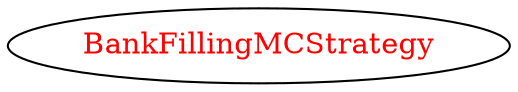 digraph dependencyGraph {
 concentrate=true;
 ranksep="2.0";
 rankdir="LR"; 
 splines="ortho";
"BankFillingMCStrategy" [fontcolor="red"];
}